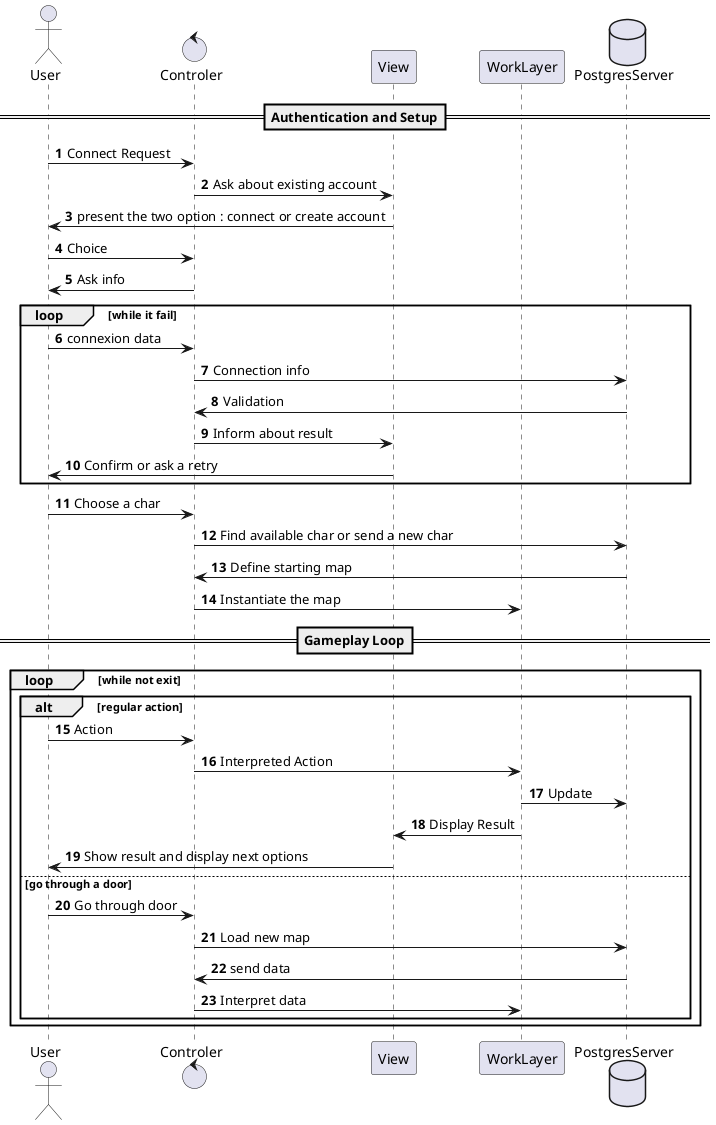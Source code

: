 @startuml
'https://plantuml.com/sequence-diagram

autonumber

actor User
control Controler
participant View
participant WorkLayer
database PostgresServer


==Authentication and Setup==

User -> Controler: Connect Request
Controler->View: Ask about existing account
View ->User:present the two option : connect or create account
User -> Controler : Choice
Controler -> User : Ask info
loop while it fail
  User->Controler: connexion data
  Controler -> PostgresServer:Connection info
  PostgresServer -> Controler : Validation
  Controler->View:Inform about result
  View->User:Confirm or ask a retry
end

User-> Controler:Choose a char
Controler->PostgresServer : Find available char or send a new char
PostgresServer -> Controler : Define starting map
Controler -> WorkLayer : Instantiate the map

==Gameplay Loop==
loop while not exit

alt regular action
    User->Controler :Action
    Controler->WorkLayer : Interpreted Action
    WorkLayer->PostgresServer : Update
    WorkLayer-> View: Display Result
    View-> User :Show result and display next options
else go through a door
    User ->Controler:Go through door
    Controler ->PostgresServer :Load new map
    PostgresServer-> Controler :send data
    Controler->WorkLayer :Interpret data
end
end



@enduml